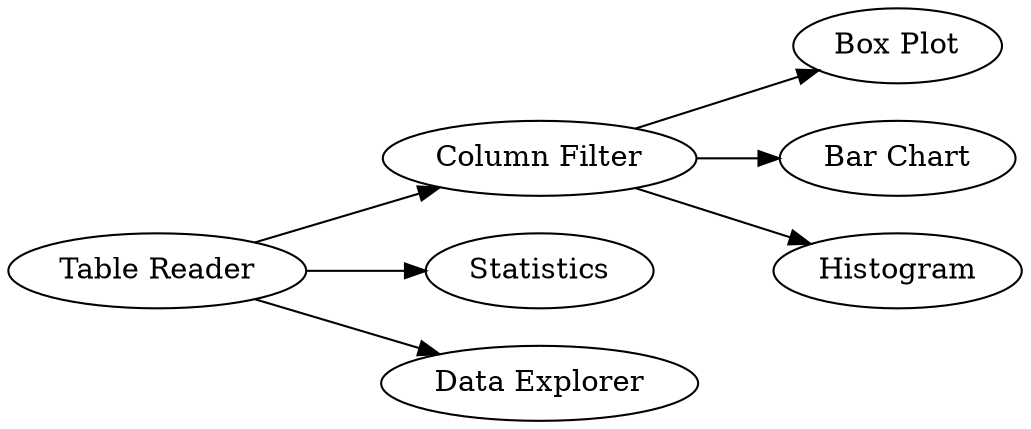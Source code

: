 digraph {
	22 [label="Box Plot"]
	55 [label="Bar Chart"]
	56 [label=Histogram]
	77 [label="Column Filter"]
	85 [label=Statistics]
	90 [label="Table Reader"]
	91 [label="Data Explorer"]
	77 -> 56
	77 -> 55
	77 -> 22
	90 -> 91
	90 -> 77
	90 -> 85
	rankdir=LR
}
